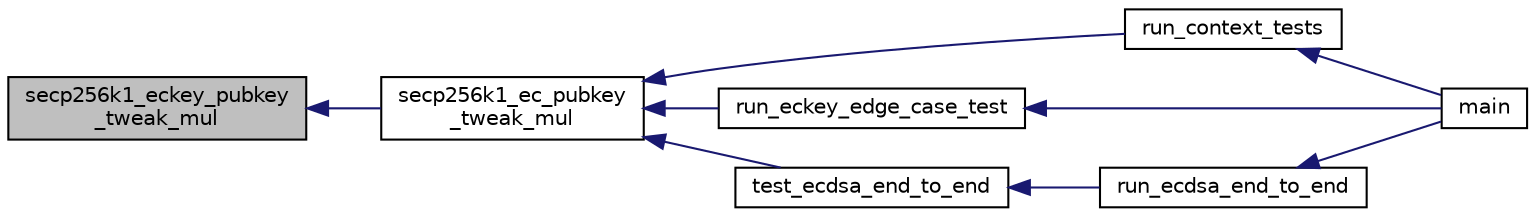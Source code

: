 digraph "secp256k1_eckey_pubkey_tweak_mul"
{
  edge [fontname="Helvetica",fontsize="10",labelfontname="Helvetica",labelfontsize="10"];
  node [fontname="Helvetica",fontsize="10",shape=record];
  rankdir="LR";
  Node388 [label="secp256k1_eckey_pubkey\l_tweak_mul",height=0.2,width=0.4,color="black", fillcolor="grey75", style="filled", fontcolor="black"];
  Node388 -> Node389 [dir="back",color="midnightblue",fontsize="10",style="solid",fontname="Helvetica"];
  Node389 [label="secp256k1_ec_pubkey\l_tweak_mul",height=0.2,width=0.4,color="black", fillcolor="white", style="filled",URL="$d1/d8c/secp256k1_8c.html#a6d391761d8c1cb4875d6d0b348d31cec",tooltip="Tweak a public key by multiplying it by a tweak value. "];
  Node389 -> Node390 [dir="back",color="midnightblue",fontsize="10",style="solid",fontname="Helvetica"];
  Node390 [label="run_context_tests",height=0.2,width=0.4,color="black", fillcolor="white", style="filled",URL="$d5/d7f/tests_8c.html#a2f9713526b1e988694c6e2026a6fce69"];
  Node390 -> Node391 [dir="back",color="midnightblue",fontsize="10",style="solid",fontname="Helvetica"];
  Node391 [label="main",height=0.2,width=0.4,color="black", fillcolor="white", style="filled",URL="$d5/d7f/tests_8c.html#a3c04138a5bfe5d72780bb7e82a18e627"];
  Node389 -> Node392 [dir="back",color="midnightblue",fontsize="10",style="solid",fontname="Helvetica"];
  Node392 [label="run_eckey_edge_case_test",height=0.2,width=0.4,color="black", fillcolor="white", style="filled",URL="$d5/d7f/tests_8c.html#a32498e86a99a258f68cd4b1176f47966"];
  Node392 -> Node391 [dir="back",color="midnightblue",fontsize="10",style="solid",fontname="Helvetica"];
  Node389 -> Node393 [dir="back",color="midnightblue",fontsize="10",style="solid",fontname="Helvetica"];
  Node393 [label="test_ecdsa_end_to_end",height=0.2,width=0.4,color="black", fillcolor="white", style="filled",URL="$d5/d7f/tests_8c.html#a3fc9dc1908215215a68690ea1bfa8bcd"];
  Node393 -> Node394 [dir="back",color="midnightblue",fontsize="10",style="solid",fontname="Helvetica"];
  Node394 [label="run_ecdsa_end_to_end",height=0.2,width=0.4,color="black", fillcolor="white", style="filled",URL="$d5/d7f/tests_8c.html#ab05096657be701bf9ca8616475bb9491"];
  Node394 -> Node391 [dir="back",color="midnightblue",fontsize="10",style="solid",fontname="Helvetica"];
}
